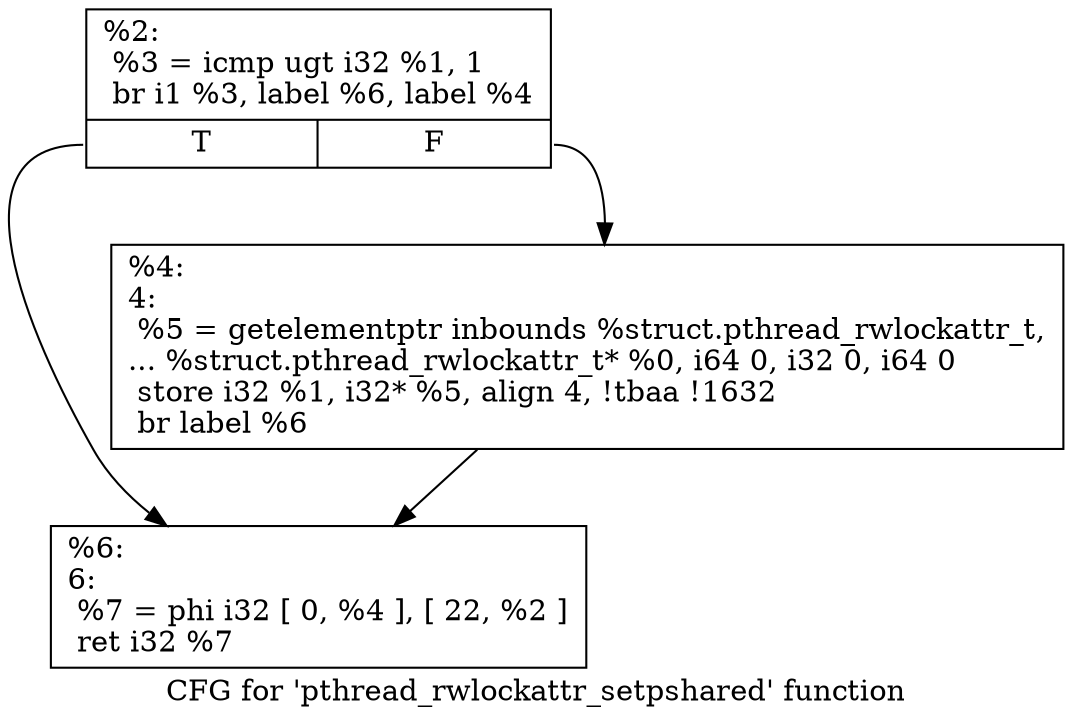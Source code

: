 digraph "CFG for 'pthread_rwlockattr_setpshared' function" {
	label="CFG for 'pthread_rwlockattr_setpshared' function";

	Node0x1ce4a20 [shape=record,label="{%2:\l  %3 = icmp ugt i32 %1, 1\l  br i1 %3, label %6, label %4\l|{<s0>T|<s1>F}}"];
	Node0x1ce4a20:s0 -> Node0x1ce4ac0;
	Node0x1ce4a20:s1 -> Node0x1ce4a70;
	Node0x1ce4a70 [shape=record,label="{%4:\l4:                                                \l  %5 = getelementptr inbounds %struct.pthread_rwlockattr_t,\l... %struct.pthread_rwlockattr_t* %0, i64 0, i32 0, i64 0\l  store i32 %1, i32* %5, align 4, !tbaa !1632\l  br label %6\l}"];
	Node0x1ce4a70 -> Node0x1ce4ac0;
	Node0x1ce4ac0 [shape=record,label="{%6:\l6:                                                \l  %7 = phi i32 [ 0, %4 ], [ 22, %2 ]\l  ret i32 %7\l}"];
}
